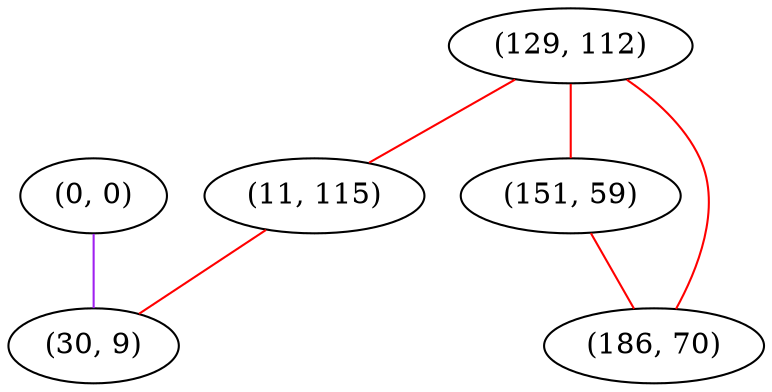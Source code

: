 graph "" {
"(0, 0)";
"(129, 112)";
"(11, 115)";
"(151, 59)";
"(186, 70)";
"(30, 9)";
"(0, 0)" -- "(30, 9)"  [color=purple, key=0, weight=4];
"(129, 112)" -- "(151, 59)"  [color=red, key=0, weight=1];
"(129, 112)" -- "(186, 70)"  [color=red, key=0, weight=1];
"(129, 112)" -- "(11, 115)"  [color=red, key=0, weight=1];
"(11, 115)" -- "(30, 9)"  [color=red, key=0, weight=1];
"(151, 59)" -- "(186, 70)"  [color=red, key=0, weight=1];
}
